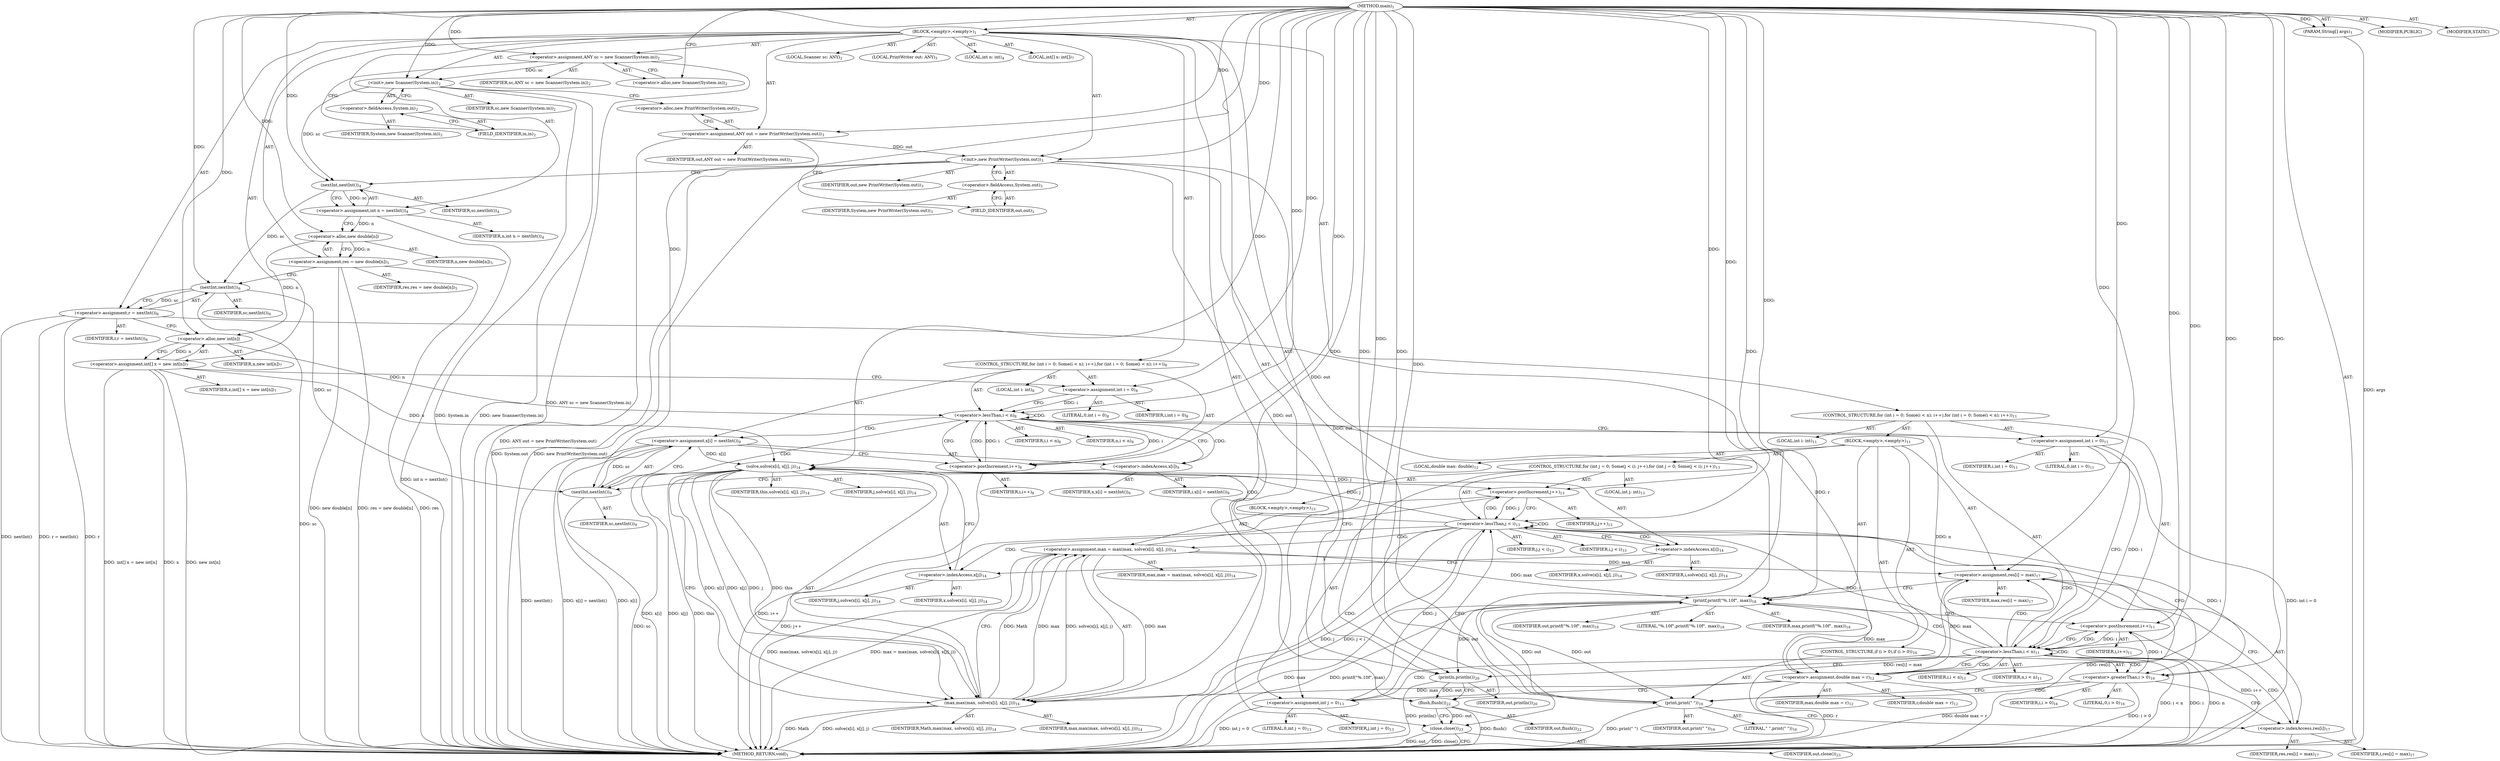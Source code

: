 digraph "main" {  
"21" [label = <(METHOD,main)<SUB>1</SUB>> ]
"22" [label = <(PARAM,String[] args)<SUB>1</SUB>> ]
"23" [label = <(BLOCK,&lt;empty&gt;,&lt;empty&gt;)<SUB>1</SUB>> ]
"4" [label = <(LOCAL,Scanner sc: ANY)<SUB>2</SUB>> ]
"24" [label = <(&lt;operator&gt;.assignment,ANY sc = new Scanner(System.in))<SUB>2</SUB>> ]
"25" [label = <(IDENTIFIER,sc,ANY sc = new Scanner(System.in))<SUB>2</SUB>> ]
"26" [label = <(&lt;operator&gt;.alloc,new Scanner(System.in))<SUB>2</SUB>> ]
"27" [label = <(&lt;init&gt;,new Scanner(System.in))<SUB>2</SUB>> ]
"3" [label = <(IDENTIFIER,sc,new Scanner(System.in))<SUB>2</SUB>> ]
"28" [label = <(&lt;operator&gt;.fieldAccess,System.in)<SUB>2</SUB>> ]
"29" [label = <(IDENTIFIER,System,new Scanner(System.in))<SUB>2</SUB>> ]
"30" [label = <(FIELD_IDENTIFIER,in,in)<SUB>2</SUB>> ]
"6" [label = <(LOCAL,PrintWriter out: ANY)<SUB>3</SUB>> ]
"31" [label = <(&lt;operator&gt;.assignment,ANY out = new PrintWriter(System.out))<SUB>3</SUB>> ]
"32" [label = <(IDENTIFIER,out,ANY out = new PrintWriter(System.out))<SUB>3</SUB>> ]
"33" [label = <(&lt;operator&gt;.alloc,new PrintWriter(System.out))<SUB>3</SUB>> ]
"34" [label = <(&lt;init&gt;,new PrintWriter(System.out))<SUB>3</SUB>> ]
"5" [label = <(IDENTIFIER,out,new PrintWriter(System.out))<SUB>3</SUB>> ]
"35" [label = <(&lt;operator&gt;.fieldAccess,System.out)<SUB>3</SUB>> ]
"36" [label = <(IDENTIFIER,System,new PrintWriter(System.out))<SUB>3</SUB>> ]
"37" [label = <(FIELD_IDENTIFIER,out,out)<SUB>3</SUB>> ]
"38" [label = <(LOCAL,int n: int)<SUB>4</SUB>> ]
"39" [label = <(&lt;operator&gt;.assignment,int n = nextInt())<SUB>4</SUB>> ]
"40" [label = <(IDENTIFIER,n,int n = nextInt())<SUB>4</SUB>> ]
"41" [label = <(nextInt,nextInt())<SUB>4</SUB>> ]
"42" [label = <(IDENTIFIER,sc,nextInt())<SUB>4</SUB>> ]
"43" [label = <(&lt;operator&gt;.assignment,res = new double[n])<SUB>5</SUB>> ]
"44" [label = <(IDENTIFIER,res,res = new double[n])<SUB>5</SUB>> ]
"45" [label = <(&lt;operator&gt;.alloc,new double[n])> ]
"46" [label = <(IDENTIFIER,n,new double[n])<SUB>5</SUB>> ]
"47" [label = <(&lt;operator&gt;.assignment,r = nextInt())<SUB>6</SUB>> ]
"48" [label = <(IDENTIFIER,r,r = nextInt())<SUB>6</SUB>> ]
"49" [label = <(nextInt,nextInt())<SUB>6</SUB>> ]
"50" [label = <(IDENTIFIER,sc,nextInt())<SUB>6</SUB>> ]
"51" [label = <(LOCAL,int[] x: int[])<SUB>7</SUB>> ]
"52" [label = <(&lt;operator&gt;.assignment,int[] x = new int[n])<SUB>7</SUB>> ]
"53" [label = <(IDENTIFIER,x,int[] x = new int[n])<SUB>7</SUB>> ]
"54" [label = <(&lt;operator&gt;.alloc,new int[n])> ]
"55" [label = <(IDENTIFIER,n,new int[n])<SUB>7</SUB>> ]
"56" [label = <(CONTROL_STRUCTURE,for (int i = 0; Some(i &lt; n); i++),for (int i = 0; Some(i &lt; n); i++))<SUB>8</SUB>> ]
"57" [label = <(LOCAL,int i: int)<SUB>8</SUB>> ]
"58" [label = <(&lt;operator&gt;.assignment,int i = 0)<SUB>8</SUB>> ]
"59" [label = <(IDENTIFIER,i,int i = 0)<SUB>8</SUB>> ]
"60" [label = <(LITERAL,0,int i = 0)<SUB>8</SUB>> ]
"61" [label = <(&lt;operator&gt;.lessThan,i &lt; n)<SUB>8</SUB>> ]
"62" [label = <(IDENTIFIER,i,i &lt; n)<SUB>8</SUB>> ]
"63" [label = <(IDENTIFIER,n,i &lt; n)<SUB>8</SUB>> ]
"64" [label = <(&lt;operator&gt;.postIncrement,i++)<SUB>8</SUB>> ]
"65" [label = <(IDENTIFIER,i,i++)<SUB>8</SUB>> ]
"66" [label = <(&lt;operator&gt;.assignment,x[i] = nextInt())<SUB>9</SUB>> ]
"67" [label = <(&lt;operator&gt;.indexAccess,x[i])<SUB>9</SUB>> ]
"68" [label = <(IDENTIFIER,x,x[i] = nextInt())<SUB>9</SUB>> ]
"69" [label = <(IDENTIFIER,i,x[i] = nextInt())<SUB>9</SUB>> ]
"70" [label = <(nextInt,nextInt())<SUB>9</SUB>> ]
"71" [label = <(IDENTIFIER,sc,nextInt())<SUB>9</SUB>> ]
"72" [label = <(CONTROL_STRUCTURE,for (int i = 0; Some(i &lt; n); i++),for (int i = 0; Some(i &lt; n); i++))<SUB>11</SUB>> ]
"73" [label = <(LOCAL,int i: int)<SUB>11</SUB>> ]
"74" [label = <(&lt;operator&gt;.assignment,int i = 0)<SUB>11</SUB>> ]
"75" [label = <(IDENTIFIER,i,int i = 0)<SUB>11</SUB>> ]
"76" [label = <(LITERAL,0,int i = 0)<SUB>11</SUB>> ]
"77" [label = <(&lt;operator&gt;.lessThan,i &lt; n)<SUB>11</SUB>> ]
"78" [label = <(IDENTIFIER,i,i &lt; n)<SUB>11</SUB>> ]
"79" [label = <(IDENTIFIER,n,i &lt; n)<SUB>11</SUB>> ]
"80" [label = <(&lt;operator&gt;.postIncrement,i++)<SUB>11</SUB>> ]
"81" [label = <(IDENTIFIER,i,i++)<SUB>11</SUB>> ]
"82" [label = <(BLOCK,&lt;empty&gt;,&lt;empty&gt;)<SUB>11</SUB>> ]
"83" [label = <(LOCAL,double max: double)<SUB>12</SUB>> ]
"84" [label = <(&lt;operator&gt;.assignment,double max = r)<SUB>12</SUB>> ]
"85" [label = <(IDENTIFIER,max,double max = r)<SUB>12</SUB>> ]
"86" [label = <(IDENTIFIER,r,double max = r)<SUB>12</SUB>> ]
"87" [label = <(CONTROL_STRUCTURE,for (int j = 0; Some(j &lt; i); j++),for (int j = 0; Some(j &lt; i); j++))<SUB>13</SUB>> ]
"88" [label = <(LOCAL,int j: int)<SUB>13</SUB>> ]
"89" [label = <(&lt;operator&gt;.assignment,int j = 0)<SUB>13</SUB>> ]
"90" [label = <(IDENTIFIER,j,int j = 0)<SUB>13</SUB>> ]
"91" [label = <(LITERAL,0,int j = 0)<SUB>13</SUB>> ]
"92" [label = <(&lt;operator&gt;.lessThan,j &lt; i)<SUB>13</SUB>> ]
"93" [label = <(IDENTIFIER,j,j &lt; i)<SUB>13</SUB>> ]
"94" [label = <(IDENTIFIER,i,j &lt; i)<SUB>13</SUB>> ]
"95" [label = <(&lt;operator&gt;.postIncrement,j++)<SUB>13</SUB>> ]
"96" [label = <(IDENTIFIER,j,j++)<SUB>13</SUB>> ]
"97" [label = <(BLOCK,&lt;empty&gt;,&lt;empty&gt;)<SUB>13</SUB>> ]
"98" [label = <(&lt;operator&gt;.assignment,max = max(max, solve(x[i], x[j], j)))<SUB>14</SUB>> ]
"99" [label = <(IDENTIFIER,max,max = max(max, solve(x[i], x[j], j)))<SUB>14</SUB>> ]
"100" [label = <(max,max(max, solve(x[i], x[j], j)))<SUB>14</SUB>> ]
"101" [label = <(IDENTIFIER,Math,max(max, solve(x[i], x[j], j)))<SUB>14</SUB>> ]
"102" [label = <(IDENTIFIER,max,max(max, solve(x[i], x[j], j)))<SUB>14</SUB>> ]
"103" [label = <(solve,solve(x[i], x[j], j))<SUB>14</SUB>> ]
"104" [label = <(IDENTIFIER,this,solve(x[i], x[j], j))<SUB>14</SUB>> ]
"105" [label = <(&lt;operator&gt;.indexAccess,x[i])<SUB>14</SUB>> ]
"106" [label = <(IDENTIFIER,x,solve(x[i], x[j], j))<SUB>14</SUB>> ]
"107" [label = <(IDENTIFIER,i,solve(x[i], x[j], j))<SUB>14</SUB>> ]
"108" [label = <(&lt;operator&gt;.indexAccess,x[j])<SUB>14</SUB>> ]
"109" [label = <(IDENTIFIER,x,solve(x[i], x[j], j))<SUB>14</SUB>> ]
"110" [label = <(IDENTIFIER,j,solve(x[i], x[j], j))<SUB>14</SUB>> ]
"111" [label = <(IDENTIFIER,j,solve(x[i], x[j], j))<SUB>14</SUB>> ]
"112" [label = <(CONTROL_STRUCTURE,if (i &gt; 0),if (i &gt; 0))<SUB>16</SUB>> ]
"113" [label = <(&lt;operator&gt;.greaterThan,i &gt; 0)<SUB>16</SUB>> ]
"114" [label = <(IDENTIFIER,i,i &gt; 0)<SUB>16</SUB>> ]
"115" [label = <(LITERAL,0,i &gt; 0)<SUB>16</SUB>> ]
"116" [label = <(print,print(&quot; &quot;))<SUB>16</SUB>> ]
"117" [label = <(IDENTIFIER,out,print(&quot; &quot;))<SUB>16</SUB>> ]
"118" [label = <(LITERAL,&quot; &quot;,print(&quot; &quot;))<SUB>16</SUB>> ]
"119" [label = <(&lt;operator&gt;.assignment,res[i] = max)<SUB>17</SUB>> ]
"120" [label = <(&lt;operator&gt;.indexAccess,res[i])<SUB>17</SUB>> ]
"121" [label = <(IDENTIFIER,res,res[i] = max)<SUB>17</SUB>> ]
"122" [label = <(IDENTIFIER,i,res[i] = max)<SUB>17</SUB>> ]
"123" [label = <(IDENTIFIER,max,res[i] = max)<SUB>17</SUB>> ]
"124" [label = <(printf,printf(&quot;%.10f&quot;, max))<SUB>18</SUB>> ]
"125" [label = <(IDENTIFIER,out,printf(&quot;%.10f&quot;, max))<SUB>18</SUB>> ]
"126" [label = <(LITERAL,&quot;%.10f&quot;,printf(&quot;%.10f&quot;, max))<SUB>18</SUB>> ]
"127" [label = <(IDENTIFIER,max,printf(&quot;%.10f&quot;, max))<SUB>18</SUB>> ]
"128" [label = <(println,println())<SUB>20</SUB>> ]
"129" [label = <(IDENTIFIER,out,println())<SUB>20</SUB>> ]
"130" [label = <(flush,flush())<SUB>22</SUB>> ]
"131" [label = <(IDENTIFIER,out,flush())<SUB>22</SUB>> ]
"132" [label = <(close,close())<SUB>23</SUB>> ]
"133" [label = <(IDENTIFIER,out,close())<SUB>23</SUB>> ]
"134" [label = <(MODIFIER,PUBLIC)> ]
"135" [label = <(MODIFIER,STATIC)> ]
"136" [label = <(METHOD_RETURN,void)<SUB>1</SUB>> ]
  "21" -> "22"  [ label = "AST: "] 
  "21" -> "23"  [ label = "AST: "] 
  "21" -> "134"  [ label = "AST: "] 
  "21" -> "135"  [ label = "AST: "] 
  "21" -> "136"  [ label = "AST: "] 
  "23" -> "4"  [ label = "AST: "] 
  "23" -> "24"  [ label = "AST: "] 
  "23" -> "27"  [ label = "AST: "] 
  "23" -> "6"  [ label = "AST: "] 
  "23" -> "31"  [ label = "AST: "] 
  "23" -> "34"  [ label = "AST: "] 
  "23" -> "38"  [ label = "AST: "] 
  "23" -> "39"  [ label = "AST: "] 
  "23" -> "43"  [ label = "AST: "] 
  "23" -> "47"  [ label = "AST: "] 
  "23" -> "51"  [ label = "AST: "] 
  "23" -> "52"  [ label = "AST: "] 
  "23" -> "56"  [ label = "AST: "] 
  "23" -> "72"  [ label = "AST: "] 
  "23" -> "128"  [ label = "AST: "] 
  "23" -> "130"  [ label = "AST: "] 
  "23" -> "132"  [ label = "AST: "] 
  "24" -> "25"  [ label = "AST: "] 
  "24" -> "26"  [ label = "AST: "] 
  "27" -> "3"  [ label = "AST: "] 
  "27" -> "28"  [ label = "AST: "] 
  "28" -> "29"  [ label = "AST: "] 
  "28" -> "30"  [ label = "AST: "] 
  "31" -> "32"  [ label = "AST: "] 
  "31" -> "33"  [ label = "AST: "] 
  "34" -> "5"  [ label = "AST: "] 
  "34" -> "35"  [ label = "AST: "] 
  "35" -> "36"  [ label = "AST: "] 
  "35" -> "37"  [ label = "AST: "] 
  "39" -> "40"  [ label = "AST: "] 
  "39" -> "41"  [ label = "AST: "] 
  "41" -> "42"  [ label = "AST: "] 
  "43" -> "44"  [ label = "AST: "] 
  "43" -> "45"  [ label = "AST: "] 
  "45" -> "46"  [ label = "AST: "] 
  "47" -> "48"  [ label = "AST: "] 
  "47" -> "49"  [ label = "AST: "] 
  "49" -> "50"  [ label = "AST: "] 
  "52" -> "53"  [ label = "AST: "] 
  "52" -> "54"  [ label = "AST: "] 
  "54" -> "55"  [ label = "AST: "] 
  "56" -> "57"  [ label = "AST: "] 
  "56" -> "58"  [ label = "AST: "] 
  "56" -> "61"  [ label = "AST: "] 
  "56" -> "64"  [ label = "AST: "] 
  "56" -> "66"  [ label = "AST: "] 
  "58" -> "59"  [ label = "AST: "] 
  "58" -> "60"  [ label = "AST: "] 
  "61" -> "62"  [ label = "AST: "] 
  "61" -> "63"  [ label = "AST: "] 
  "64" -> "65"  [ label = "AST: "] 
  "66" -> "67"  [ label = "AST: "] 
  "66" -> "70"  [ label = "AST: "] 
  "67" -> "68"  [ label = "AST: "] 
  "67" -> "69"  [ label = "AST: "] 
  "70" -> "71"  [ label = "AST: "] 
  "72" -> "73"  [ label = "AST: "] 
  "72" -> "74"  [ label = "AST: "] 
  "72" -> "77"  [ label = "AST: "] 
  "72" -> "80"  [ label = "AST: "] 
  "72" -> "82"  [ label = "AST: "] 
  "74" -> "75"  [ label = "AST: "] 
  "74" -> "76"  [ label = "AST: "] 
  "77" -> "78"  [ label = "AST: "] 
  "77" -> "79"  [ label = "AST: "] 
  "80" -> "81"  [ label = "AST: "] 
  "82" -> "83"  [ label = "AST: "] 
  "82" -> "84"  [ label = "AST: "] 
  "82" -> "87"  [ label = "AST: "] 
  "82" -> "112"  [ label = "AST: "] 
  "82" -> "119"  [ label = "AST: "] 
  "82" -> "124"  [ label = "AST: "] 
  "84" -> "85"  [ label = "AST: "] 
  "84" -> "86"  [ label = "AST: "] 
  "87" -> "88"  [ label = "AST: "] 
  "87" -> "89"  [ label = "AST: "] 
  "87" -> "92"  [ label = "AST: "] 
  "87" -> "95"  [ label = "AST: "] 
  "87" -> "97"  [ label = "AST: "] 
  "89" -> "90"  [ label = "AST: "] 
  "89" -> "91"  [ label = "AST: "] 
  "92" -> "93"  [ label = "AST: "] 
  "92" -> "94"  [ label = "AST: "] 
  "95" -> "96"  [ label = "AST: "] 
  "97" -> "98"  [ label = "AST: "] 
  "98" -> "99"  [ label = "AST: "] 
  "98" -> "100"  [ label = "AST: "] 
  "100" -> "101"  [ label = "AST: "] 
  "100" -> "102"  [ label = "AST: "] 
  "100" -> "103"  [ label = "AST: "] 
  "103" -> "104"  [ label = "AST: "] 
  "103" -> "105"  [ label = "AST: "] 
  "103" -> "108"  [ label = "AST: "] 
  "103" -> "111"  [ label = "AST: "] 
  "105" -> "106"  [ label = "AST: "] 
  "105" -> "107"  [ label = "AST: "] 
  "108" -> "109"  [ label = "AST: "] 
  "108" -> "110"  [ label = "AST: "] 
  "112" -> "113"  [ label = "AST: "] 
  "112" -> "116"  [ label = "AST: "] 
  "113" -> "114"  [ label = "AST: "] 
  "113" -> "115"  [ label = "AST: "] 
  "116" -> "117"  [ label = "AST: "] 
  "116" -> "118"  [ label = "AST: "] 
  "119" -> "120"  [ label = "AST: "] 
  "119" -> "123"  [ label = "AST: "] 
  "120" -> "121"  [ label = "AST: "] 
  "120" -> "122"  [ label = "AST: "] 
  "124" -> "125"  [ label = "AST: "] 
  "124" -> "126"  [ label = "AST: "] 
  "124" -> "127"  [ label = "AST: "] 
  "128" -> "129"  [ label = "AST: "] 
  "130" -> "131"  [ label = "AST: "] 
  "132" -> "133"  [ label = "AST: "] 
  "24" -> "30"  [ label = "CFG: "] 
  "27" -> "33"  [ label = "CFG: "] 
  "31" -> "37"  [ label = "CFG: "] 
  "34" -> "41"  [ label = "CFG: "] 
  "39" -> "45"  [ label = "CFG: "] 
  "43" -> "49"  [ label = "CFG: "] 
  "47" -> "54"  [ label = "CFG: "] 
  "52" -> "58"  [ label = "CFG: "] 
  "128" -> "130"  [ label = "CFG: "] 
  "130" -> "132"  [ label = "CFG: "] 
  "132" -> "136"  [ label = "CFG: "] 
  "26" -> "24"  [ label = "CFG: "] 
  "28" -> "27"  [ label = "CFG: "] 
  "33" -> "31"  [ label = "CFG: "] 
  "35" -> "34"  [ label = "CFG: "] 
  "41" -> "39"  [ label = "CFG: "] 
  "45" -> "43"  [ label = "CFG: "] 
  "49" -> "47"  [ label = "CFG: "] 
  "54" -> "52"  [ label = "CFG: "] 
  "58" -> "61"  [ label = "CFG: "] 
  "61" -> "67"  [ label = "CFG: "] 
  "61" -> "74"  [ label = "CFG: "] 
  "64" -> "61"  [ label = "CFG: "] 
  "66" -> "64"  [ label = "CFG: "] 
  "74" -> "77"  [ label = "CFG: "] 
  "77" -> "84"  [ label = "CFG: "] 
  "77" -> "128"  [ label = "CFG: "] 
  "80" -> "77"  [ label = "CFG: "] 
  "30" -> "28"  [ label = "CFG: "] 
  "37" -> "35"  [ label = "CFG: "] 
  "67" -> "70"  [ label = "CFG: "] 
  "70" -> "66"  [ label = "CFG: "] 
  "84" -> "89"  [ label = "CFG: "] 
  "119" -> "124"  [ label = "CFG: "] 
  "124" -> "80"  [ label = "CFG: "] 
  "89" -> "92"  [ label = "CFG: "] 
  "92" -> "105"  [ label = "CFG: "] 
  "92" -> "113"  [ label = "CFG: "] 
  "95" -> "92"  [ label = "CFG: "] 
  "113" -> "116"  [ label = "CFG: "] 
  "113" -> "120"  [ label = "CFG: "] 
  "116" -> "120"  [ label = "CFG: "] 
  "120" -> "119"  [ label = "CFG: "] 
  "98" -> "95"  [ label = "CFG: "] 
  "100" -> "98"  [ label = "CFG: "] 
  "103" -> "100"  [ label = "CFG: "] 
  "105" -> "108"  [ label = "CFG: "] 
  "108" -> "103"  [ label = "CFG: "] 
  "21" -> "26"  [ label = "CFG: "] 
  "22" -> "136"  [ label = "DDG: args"] 
  "24" -> "136"  [ label = "DDG: ANY sc = new Scanner(System.in)"] 
  "27" -> "136"  [ label = "DDG: System.in"] 
  "27" -> "136"  [ label = "DDG: new Scanner(System.in)"] 
  "31" -> "136"  [ label = "DDG: ANY out = new PrintWriter(System.out)"] 
  "34" -> "136"  [ label = "DDG: System.out"] 
  "34" -> "136"  [ label = "DDG: new PrintWriter(System.out)"] 
  "39" -> "136"  [ label = "DDG: int n = nextInt()"] 
  "43" -> "136"  [ label = "DDG: res"] 
  "43" -> "136"  [ label = "DDG: new double[n]"] 
  "43" -> "136"  [ label = "DDG: res = new double[n]"] 
  "47" -> "136"  [ label = "DDG: r"] 
  "49" -> "136"  [ label = "DDG: sc"] 
  "47" -> "136"  [ label = "DDG: nextInt()"] 
  "47" -> "136"  [ label = "DDG: r = nextInt()"] 
  "52" -> "136"  [ label = "DDG: x"] 
  "52" -> "136"  [ label = "DDG: new int[n]"] 
  "52" -> "136"  [ label = "DDG: int[] x = new int[n]"] 
  "74" -> "136"  [ label = "DDG: int i = 0"] 
  "77" -> "136"  [ label = "DDG: i"] 
  "77" -> "136"  [ label = "DDG: n"] 
  "77" -> "136"  [ label = "DDG: i &lt; n"] 
  "128" -> "136"  [ label = "DDG: println()"] 
  "130" -> "136"  [ label = "DDG: flush()"] 
  "132" -> "136"  [ label = "DDG: out"] 
  "132" -> "136"  [ label = "DDG: close()"] 
  "84" -> "136"  [ label = "DDG: r"] 
  "84" -> "136"  [ label = "DDG: double max = r"] 
  "89" -> "136"  [ label = "DDG: int j = 0"] 
  "92" -> "136"  [ label = "DDG: j"] 
  "92" -> "136"  [ label = "DDG: j &lt; i"] 
  "113" -> "136"  [ label = "DDG: i &gt; 0"] 
  "116" -> "136"  [ label = "DDG: print(&quot; &quot;)"] 
  "119" -> "136"  [ label = "DDG: res[i]"] 
  "119" -> "136"  [ label = "DDG: res[i] = max"] 
  "124" -> "136"  [ label = "DDG: max"] 
  "124" -> "136"  [ label = "DDG: printf(&quot;%.10f&quot;, max)"] 
  "80" -> "136"  [ label = "DDG: i++"] 
  "103" -> "136"  [ label = "DDG: x[i]"] 
  "103" -> "136"  [ label = "DDG: x[j]"] 
  "100" -> "136"  [ label = "DDG: solve(x[i], x[j], j)"] 
  "98" -> "136"  [ label = "DDG: max(max, solve(x[i], x[j], j))"] 
  "98" -> "136"  [ label = "DDG: max = max(max, solve(x[i], x[j], j))"] 
  "95" -> "136"  [ label = "DDG: j++"] 
  "66" -> "136"  [ label = "DDG: x[i]"] 
  "70" -> "136"  [ label = "DDG: sc"] 
  "66" -> "136"  [ label = "DDG: nextInt()"] 
  "66" -> "136"  [ label = "DDG: x[i] = nextInt()"] 
  "64" -> "136"  [ label = "DDG: i++"] 
  "103" -> "136"  [ label = "DDG: this"] 
  "100" -> "136"  [ label = "DDG: Math"] 
  "21" -> "22"  [ label = "DDG: "] 
  "21" -> "24"  [ label = "DDG: "] 
  "21" -> "31"  [ label = "DDG: "] 
  "41" -> "39"  [ label = "DDG: sc"] 
  "45" -> "43"  [ label = "DDG: n"] 
  "49" -> "47"  [ label = "DDG: sc"] 
  "54" -> "52"  [ label = "DDG: n"] 
  "24" -> "27"  [ label = "DDG: sc"] 
  "21" -> "27"  [ label = "DDG: "] 
  "31" -> "34"  [ label = "DDG: out"] 
  "21" -> "34"  [ label = "DDG: "] 
  "21" -> "58"  [ label = "DDG: "] 
  "70" -> "66"  [ label = "DDG: sc"] 
  "21" -> "74"  [ label = "DDG: "] 
  "34" -> "128"  [ label = "DDG: out"] 
  "124" -> "128"  [ label = "DDG: out"] 
  "21" -> "128"  [ label = "DDG: "] 
  "128" -> "130"  [ label = "DDG: out"] 
  "21" -> "130"  [ label = "DDG: "] 
  "130" -> "132"  [ label = "DDG: out"] 
  "21" -> "132"  [ label = "DDG: "] 
  "27" -> "41"  [ label = "DDG: sc"] 
  "21" -> "41"  [ label = "DDG: "] 
  "39" -> "45"  [ label = "DDG: n"] 
  "21" -> "45"  [ label = "DDG: "] 
  "41" -> "49"  [ label = "DDG: sc"] 
  "21" -> "49"  [ label = "DDG: "] 
  "45" -> "54"  [ label = "DDG: n"] 
  "21" -> "54"  [ label = "DDG: "] 
  "58" -> "61"  [ label = "DDG: i"] 
  "64" -> "61"  [ label = "DDG: i"] 
  "21" -> "61"  [ label = "DDG: "] 
  "54" -> "61"  [ label = "DDG: n"] 
  "61" -> "64"  [ label = "DDG: i"] 
  "21" -> "64"  [ label = "DDG: "] 
  "74" -> "77"  [ label = "DDG: i"] 
  "80" -> "77"  [ label = "DDG: i"] 
  "21" -> "77"  [ label = "DDG: "] 
  "61" -> "77"  [ label = "DDG: n"] 
  "113" -> "80"  [ label = "DDG: i"] 
  "21" -> "80"  [ label = "DDG: "] 
  "47" -> "84"  [ label = "DDG: r"] 
  "21" -> "84"  [ label = "DDG: "] 
  "84" -> "119"  [ label = "DDG: max"] 
  "98" -> "119"  [ label = "DDG: max"] 
  "21" -> "119"  [ label = "DDG: "] 
  "49" -> "70"  [ label = "DDG: sc"] 
  "21" -> "70"  [ label = "DDG: "] 
  "21" -> "89"  [ label = "DDG: "] 
  "34" -> "124"  [ label = "DDG: out"] 
  "116" -> "124"  [ label = "DDG: out"] 
  "21" -> "124"  [ label = "DDG: "] 
  "84" -> "124"  [ label = "DDG: max"] 
  "98" -> "124"  [ label = "DDG: max"] 
  "89" -> "92"  [ label = "DDG: j"] 
  "95" -> "92"  [ label = "DDG: j"] 
  "21" -> "92"  [ label = "DDG: "] 
  "77" -> "92"  [ label = "DDG: i"] 
  "103" -> "95"  [ label = "DDG: j"] 
  "21" -> "95"  [ label = "DDG: "] 
  "100" -> "98"  [ label = "DDG: Math"] 
  "100" -> "98"  [ label = "DDG: max"] 
  "100" -> "98"  [ label = "DDG: solve(x[i], x[j], j)"] 
  "92" -> "113"  [ label = "DDG: i"] 
  "21" -> "113"  [ label = "DDG: "] 
  "34" -> "116"  [ label = "DDG: out"] 
  "124" -> "116"  [ label = "DDG: out"] 
  "21" -> "116"  [ label = "DDG: "] 
  "21" -> "100"  [ label = "DDG: "] 
  "84" -> "100"  [ label = "DDG: max"] 
  "98" -> "100"  [ label = "DDG: max"] 
  "103" -> "100"  [ label = "DDG: this"] 
  "103" -> "100"  [ label = "DDG: x[i]"] 
  "103" -> "100"  [ label = "DDG: x[j]"] 
  "103" -> "100"  [ label = "DDG: j"] 
  "21" -> "103"  [ label = "DDG: "] 
  "52" -> "103"  [ label = "DDG: x"] 
  "66" -> "103"  [ label = "DDG: x[i]"] 
  "92" -> "103"  [ label = "DDG: j"] 
  "61" -> "64"  [ label = "CDG: "] 
  "61" -> "66"  [ label = "CDG: "] 
  "61" -> "67"  [ label = "CDG: "] 
  "61" -> "61"  [ label = "CDG: "] 
  "61" -> "70"  [ label = "CDG: "] 
  "77" -> "77"  [ label = "CDG: "] 
  "77" -> "89"  [ label = "CDG: "] 
  "77" -> "120"  [ label = "CDG: "] 
  "77" -> "113"  [ label = "CDG: "] 
  "77" -> "84"  [ label = "CDG: "] 
  "77" -> "119"  [ label = "CDG: "] 
  "77" -> "92"  [ label = "CDG: "] 
  "77" -> "80"  [ label = "CDG: "] 
  "77" -> "124"  [ label = "CDG: "] 
  "92" -> "98"  [ label = "CDG: "] 
  "92" -> "103"  [ label = "CDG: "] 
  "92" -> "95"  [ label = "CDG: "] 
  "92" -> "92"  [ label = "CDG: "] 
  "92" -> "105"  [ label = "CDG: "] 
  "92" -> "100"  [ label = "CDG: "] 
  "92" -> "108"  [ label = "CDG: "] 
  "113" -> "116"  [ label = "CDG: "] 
}

